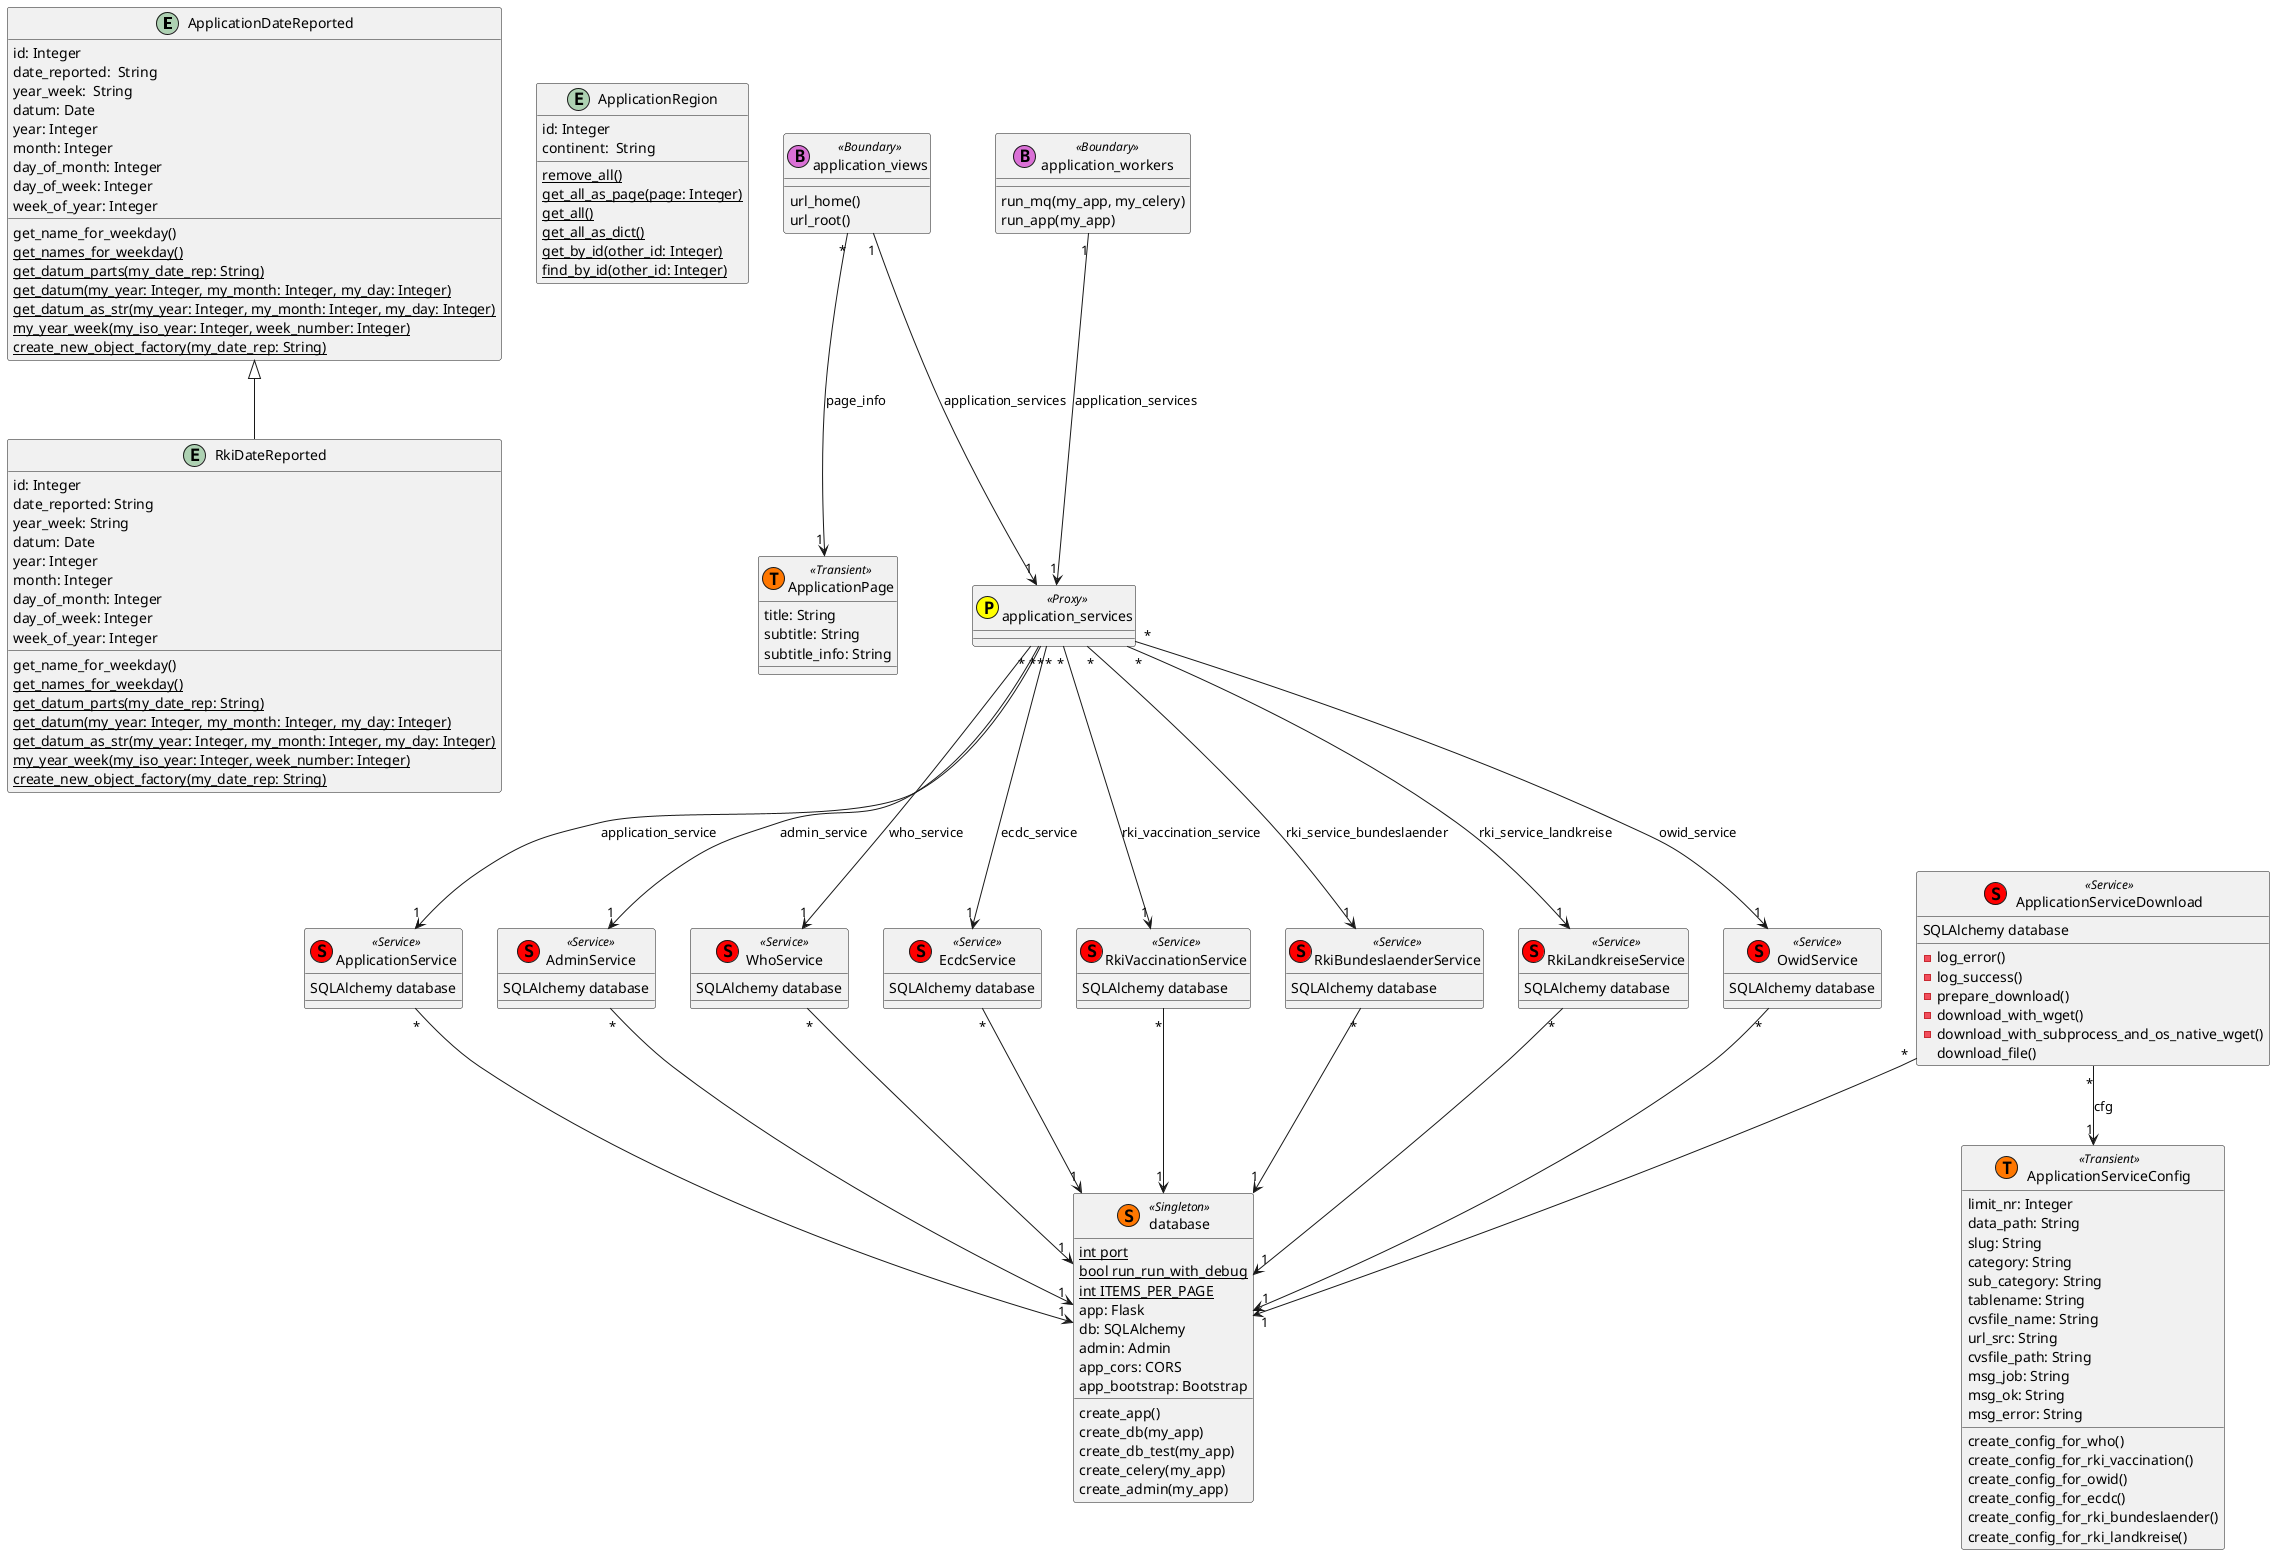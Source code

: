 @startuml
entity ApplicationDateReported {
    id: Integer
	date_reported:  String
    year_week:  String
    datum: Date
    year: Integer
    month: Integer
    day_of_month: Integer
    day_of_week: Integer
    week_of_year: Integer
	get_name_for_weekday()
	{classifier} get_names_for_weekday()
	{classifier} get_datum_parts(my_date_rep: String)
	{classifier} get_datum(my_year: Integer, my_month: Integer, my_day: Integer)
	{classifier} get_datum_as_str(my_year: Integer, my_month: Integer, my_day: Integer)
	{classifier} my_year_week(my_iso_year: Integer, week_number: Integer)
	{classifier} create_new_object_factory(my_date_rep: String)
}
entity ApplicationRegion {
    id: Integer
    continent:  String
    {classifier} remove_all()
    {classifier} get_all_as_page(page: Integer)
    {classifier} get_all()
    {classifier} get_all_as_dict()
    {classifier} get_by_id(other_id: Integer)
    {classifier} find_by_id(other_id: Integer)
}
entity RkiDateReported {
    id: Integer
	date_reported: String
    year_week: String
    datum: Date
    year: Integer
    month: Integer
    day_of_month: Integer
    day_of_week: Integer
    week_of_year: Integer
	get_name_for_weekday()
	{classifier} get_names_for_weekday()
	{classifier} get_datum_parts(my_date_rep: String)
	{classifier} get_datum(my_year: Integer, my_month: Integer, my_day: Integer)
	{classifier} get_datum_as_str(my_year: Integer, my_month: Integer, my_day: Integer)
	{classifier} my_year_week(my_iso_year: Integer, week_number: Integer)
	{classifier} create_new_object_factory(my_date_rep: String)
}
class ApplicationPage << (T,#FF7700) Transient >> {
	title: String
	subtitle: String
	subtitle_info: String
}
class ApplicationServiceConfig << (T,#FF7700) Transient >> {
	limit_nr: Integer
    data_path: String
    slug: String
    category: String
    sub_category: String
    tablename: String
    cvsfile_name: String
    url_src: String
    cvsfile_path: String
    msg_job: String
    msg_ok: String
    msg_error: String
	create_config_for_who()
	create_config_for_rki_vaccination()
	create_config_for_owid()
	create_config_for_ecdc()
	create_config_for_rki_bundeslaender()
	create_config_for_rki_landkreise()
}
class ApplicationServiceDownload << (S,red) Service >> {
	-log_error()
	-log_success()
	-prepare_download()
	-download_with_wget()
	-download_with_subprocess_and_os_native_wget()
	download_file()
}
class database << (S,#FF7700) Singleton >> {
	{static} int port
	{static} bool run_run_with_debug
	{static} int ITEMS_PER_PAGE
	app: Flask
	db: SQLAlchemy
	admin: Admin
	app_cors: CORS
	app_bootstrap: Bootstrap
	create_app()
	create_db(my_app)
	create_db_test(my_app)
	create_celery(my_app)
	create_admin(my_app)
}
class application_workers << (B,orchid) Boundary >> {
	run_mq(my_app, my_celery)
	run_app(my_app)
}
class application_views << (B,orchid) Boundary >> {
	url_home()
	url_root()
}
class application_services << (P,yellow) Proxy >> {

}
class ApplicationService << (S,red) Service >> {

}
class AdminService << (S,red) Service >> {

}
class WhoService << (S,red) Service >> {

}
class EcdcService << (S,red) Service >> {

}
class RkiVaccinationService << (S,red) Service >> {

}
class RkiBundeslaenderService << (S,red) Service >> {

}
class RkiLandkreiseService << (S,red) Service >> {

}
class OwidService << (S,red) Service >> {

}
ApplicationDateReported <|-- RkiDateReported
ApplicationServiceDownload "*" --> "1"  ApplicationServiceConfig: cfg
application_workers "1" --> "1" application_services: application_services
application_views "1" --> "1" application_services: application_services
application_views "*" --> "1" ApplicationPage: page_info
application_services "*" --> "1" ApplicationService: application_service
application_services "*" --> "1" AdminService: admin_service
application_services "*" --> "1" WhoService: who_service
application_services "*" --> "1" EcdcService: ecdc_service
application_services "*" --> "1" RkiVaccinationService: rki_vaccination_service
application_services "*" --> "1" RkiBundeslaenderService: rki_service_bundeslaender
application_services "*" --> "1" RkiLandkreiseService: rki_service_landkreise
application_services "*" --> "1" OwidService: owid_service
ApplicationService "*" --> "1" database
ApplicationServiceDownload "*" --> "1" database
AdminService "*" --> "1" database
WhoService "*" --> "1" database
EcdcService "*" --> "1" database
RkiBundeslaenderService "*" --> "1" database
RkiLandkreiseService "*" --> "1" database
RkiVaccinationService "*" --> "1" database
OwidService "*" --> "1" database
ApplicationService : SQLAlchemy database
ApplicationServiceDownload : SQLAlchemy database
AdminService : SQLAlchemy database
WhoService : SQLAlchemy database
EcdcService : SQLAlchemy database
RkiBundeslaenderService : SQLAlchemy database
RkiLandkreiseService : SQLAlchemy database
RkiVaccinationService : SQLAlchemy database
OwidService : SQLAlchemy database
@enduml
